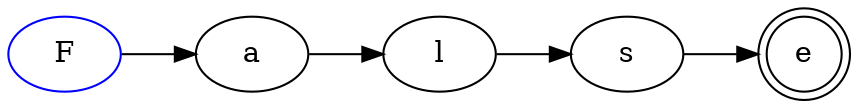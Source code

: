 digraph CurrentGraph{
rankdir=LR
nodo0[color=blue]
nodo0[label="F"]nodoFinal[label="e" shape=doublecircle]nodo0 -> a-> l-> s-> nodoFinal}
